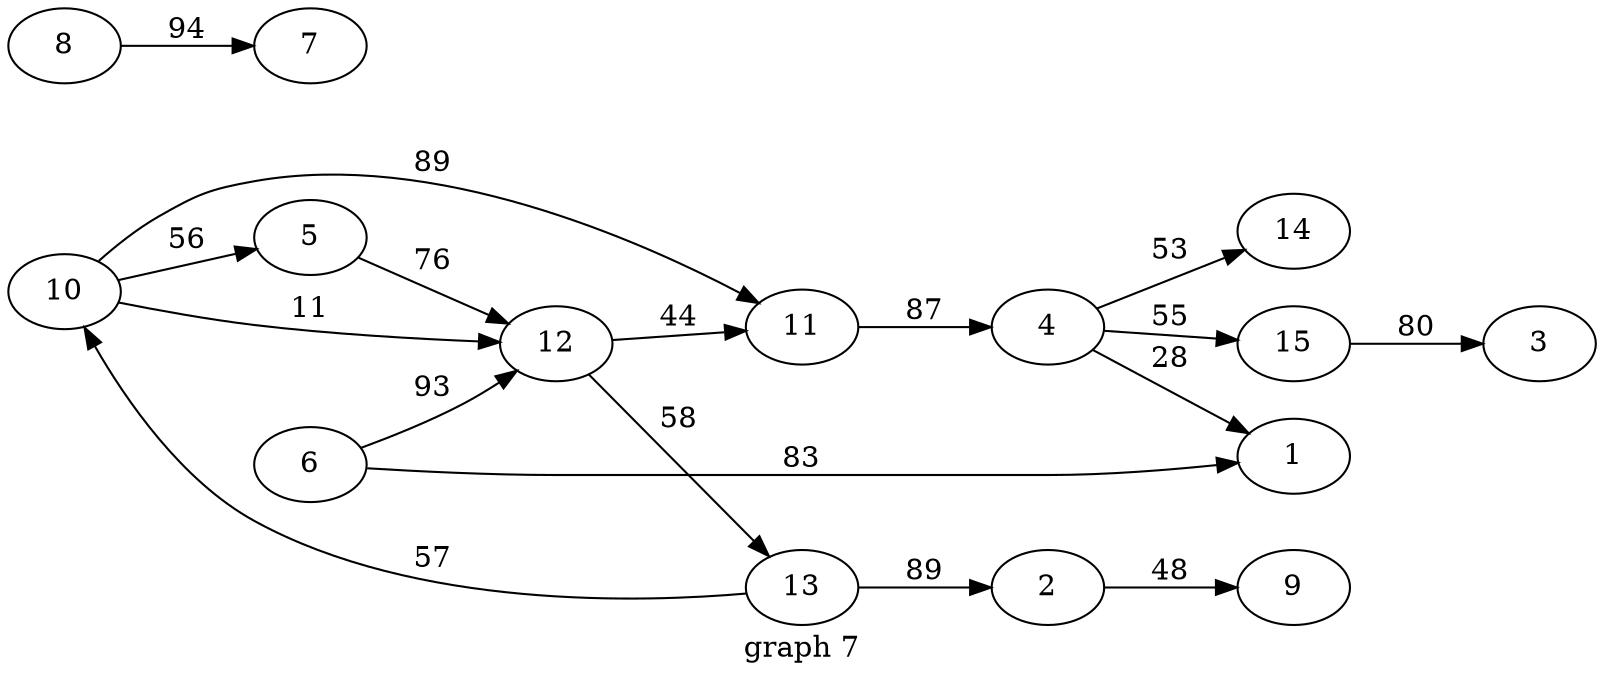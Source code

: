 digraph g{
 rankdir = LR
1;
2;
3;
4;
5;
6;
7;
8;
9;
10;
11;
12;
13;
14;
15;
13 -> 10 [label = " 57 "];
8 -> 7 [label = " 94 "];
12 -> 13 [label = " 58 "];
6 -> 12 [label = " 93 "];
6 -> 1 [label = " 83 "];
13 -> 2 [label = " 89 "];
4 -> 1 [label = " 28 "];
10 -> 12 [label = " 11 "];
4 -> 14 [label = " 53 "];
15 -> 3 [label = " 80 "];
10 -> 5 [label = " 56 "];
5 -> 12 [label = " 76 "];
10 -> 11 [label = " 89 "];
4 -> 15 [label = " 55 "];
12 -> 11 [label = " 44 "];
11 -> 4 [label = " 87 "];
2 -> 9 [label = " 48 "];
label = "graph 7"
}
